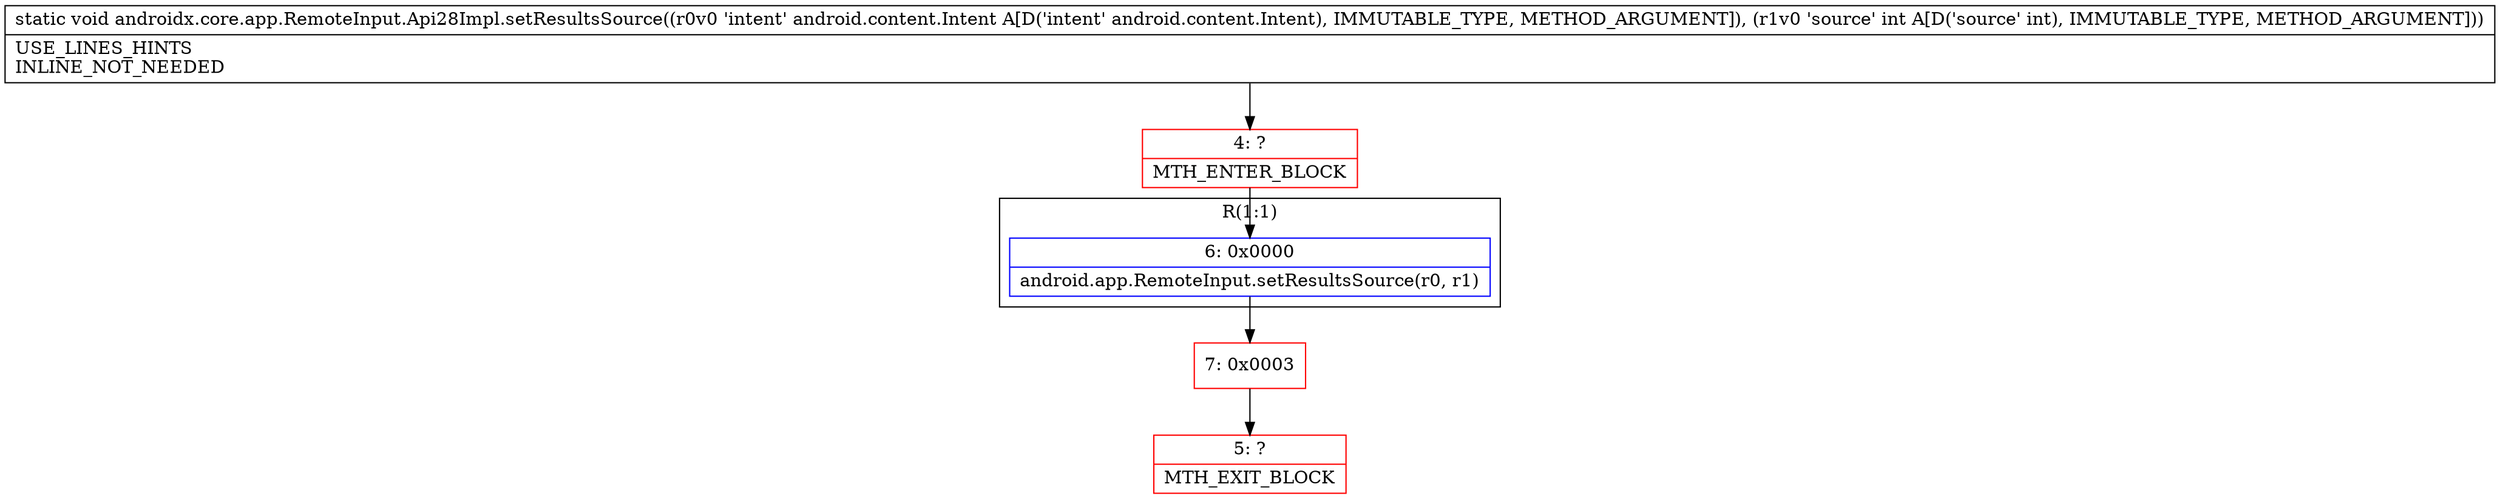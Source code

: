 digraph "CFG forandroidx.core.app.RemoteInput.Api28Impl.setResultsSource(Landroid\/content\/Intent;I)V" {
subgraph cluster_Region_2091189703 {
label = "R(1:1)";
node [shape=record,color=blue];
Node_6 [shape=record,label="{6\:\ 0x0000|android.app.RemoteInput.setResultsSource(r0, r1)\l}"];
}
Node_4 [shape=record,color=red,label="{4\:\ ?|MTH_ENTER_BLOCK\l}"];
Node_7 [shape=record,color=red,label="{7\:\ 0x0003}"];
Node_5 [shape=record,color=red,label="{5\:\ ?|MTH_EXIT_BLOCK\l}"];
MethodNode[shape=record,label="{static void androidx.core.app.RemoteInput.Api28Impl.setResultsSource((r0v0 'intent' android.content.Intent A[D('intent' android.content.Intent), IMMUTABLE_TYPE, METHOD_ARGUMENT]), (r1v0 'source' int A[D('source' int), IMMUTABLE_TYPE, METHOD_ARGUMENT]))  | USE_LINES_HINTS\lINLINE_NOT_NEEDED\l}"];
MethodNode -> Node_4;Node_6 -> Node_7;
Node_4 -> Node_6;
Node_7 -> Node_5;
}

